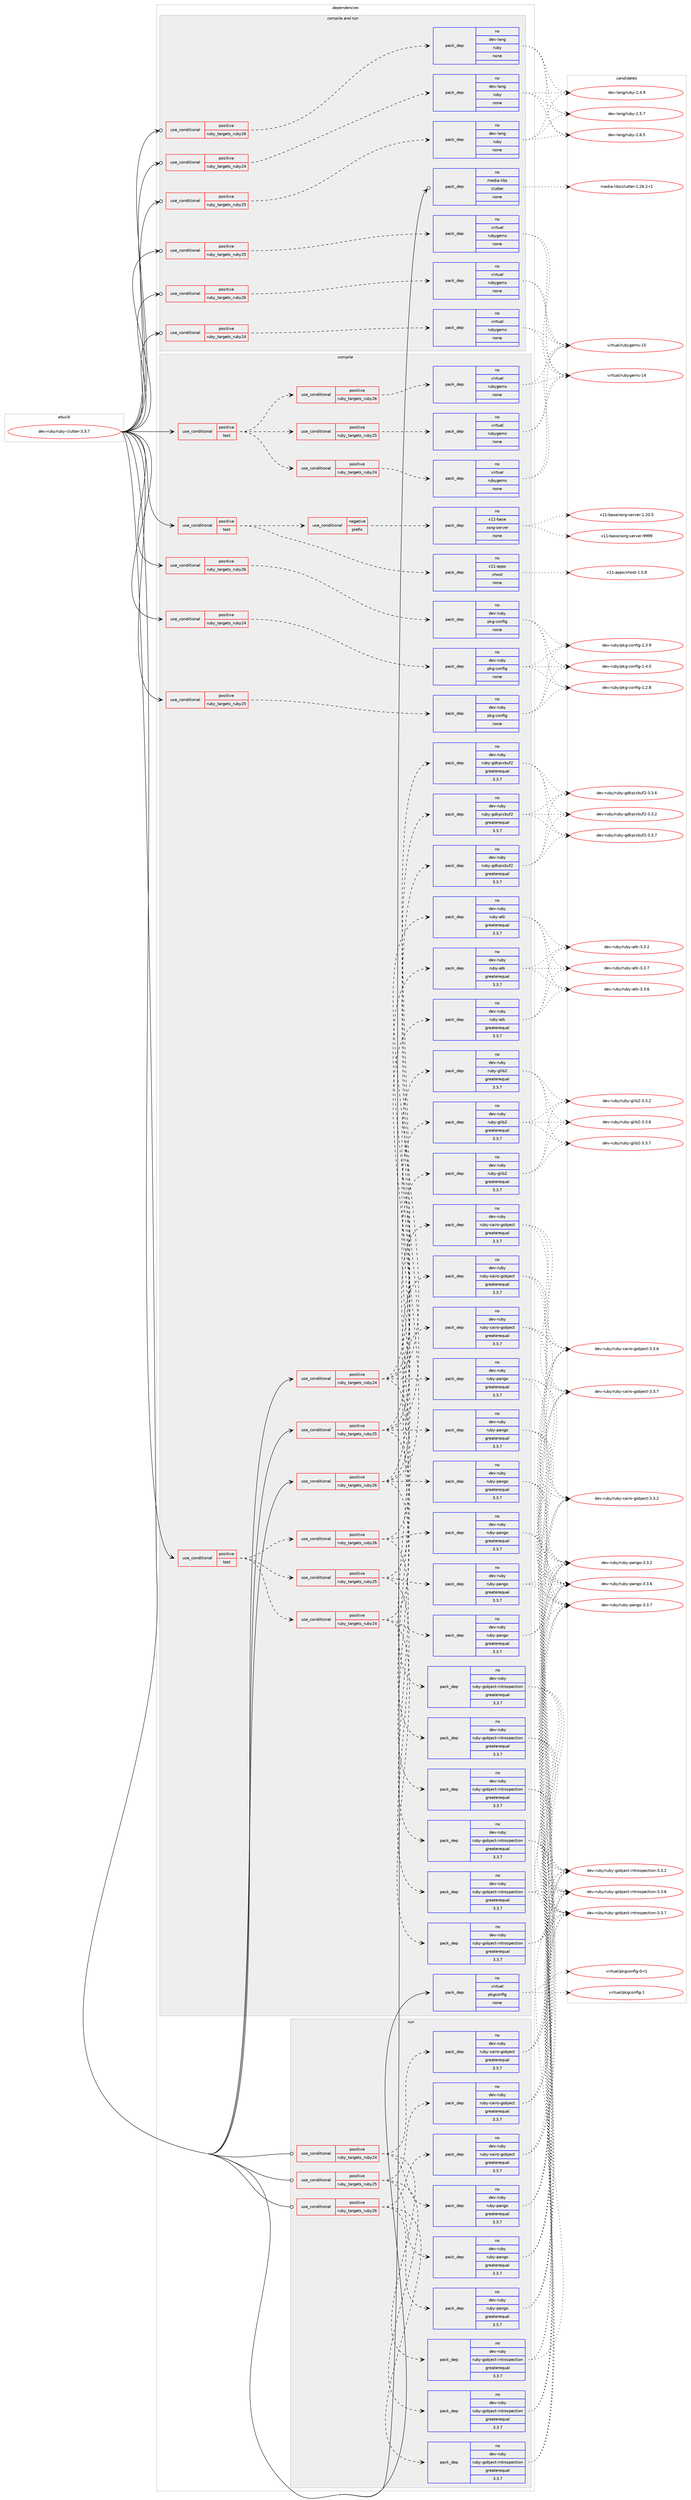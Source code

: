 digraph prolog {

# *************
# Graph options
# *************

newrank=true;
concentrate=true;
compound=true;
graph [rankdir=LR,fontname=Helvetica,fontsize=10,ranksep=1.5];#, ranksep=2.5, nodesep=0.2];
edge  [arrowhead=vee];
node  [fontname=Helvetica,fontsize=10];

# **********
# The ebuild
# **********

subgraph cluster_leftcol {
color=gray;
rank=same;
label=<<i>ebuild</i>>;
id [label="dev-ruby/ruby-clutter-3.3.7", color=red, width=4, href="../dev-ruby/ruby-clutter-3.3.7.svg"];
}

# ****************
# The dependencies
# ****************

subgraph cluster_midcol {
color=gray;
label=<<i>dependencies</i>>;
subgraph cluster_compile {
fillcolor="#eeeeee";
style=filled;
label=<<i>compile</i>>;
subgraph cond174625 {
dependency709223 [label=<<TABLE BORDER="0" CELLBORDER="1" CELLSPACING="0" CELLPADDING="4"><TR><TD ROWSPAN="3" CELLPADDING="10">use_conditional</TD></TR><TR><TD>positive</TD></TR><TR><TD>ruby_targets_ruby24</TD></TR></TABLE>>, shape=none, color=red];
subgraph pack522568 {
dependency709224 [label=<<TABLE BORDER="0" CELLBORDER="1" CELLSPACING="0" CELLPADDING="4" WIDTH="220"><TR><TD ROWSPAN="6" CELLPADDING="30">pack_dep</TD></TR><TR><TD WIDTH="110">no</TD></TR><TR><TD>dev-ruby</TD></TR><TR><TD>pkg-config</TD></TR><TR><TD>none</TD></TR><TR><TD></TD></TR></TABLE>>, shape=none, color=blue];
}
dependency709223:e -> dependency709224:w [weight=20,style="dashed",arrowhead="vee"];
}
id:e -> dependency709223:w [weight=20,style="solid",arrowhead="vee"];
subgraph cond174626 {
dependency709225 [label=<<TABLE BORDER="0" CELLBORDER="1" CELLSPACING="0" CELLPADDING="4"><TR><TD ROWSPAN="3" CELLPADDING="10">use_conditional</TD></TR><TR><TD>positive</TD></TR><TR><TD>ruby_targets_ruby24</TD></TR></TABLE>>, shape=none, color=red];
subgraph pack522569 {
dependency709226 [label=<<TABLE BORDER="0" CELLBORDER="1" CELLSPACING="0" CELLPADDING="4" WIDTH="220"><TR><TD ROWSPAN="6" CELLPADDING="30">pack_dep</TD></TR><TR><TD WIDTH="110">no</TD></TR><TR><TD>dev-ruby</TD></TR><TR><TD>ruby-atk</TD></TR><TR><TD>greaterequal</TD></TR><TR><TD>3.3.7</TD></TR></TABLE>>, shape=none, color=blue];
}
dependency709225:e -> dependency709226:w [weight=20,style="dashed",arrowhead="vee"];
subgraph pack522570 {
dependency709227 [label=<<TABLE BORDER="0" CELLBORDER="1" CELLSPACING="0" CELLPADDING="4" WIDTH="220"><TR><TD ROWSPAN="6" CELLPADDING="30">pack_dep</TD></TR><TR><TD WIDTH="110">no</TD></TR><TR><TD>dev-ruby</TD></TR><TR><TD>ruby-gdkpixbuf2</TD></TR><TR><TD>greaterequal</TD></TR><TR><TD>3.3.7</TD></TR></TABLE>>, shape=none, color=blue];
}
dependency709225:e -> dependency709227:w [weight=20,style="dashed",arrowhead="vee"];
subgraph pack522571 {
dependency709228 [label=<<TABLE BORDER="0" CELLBORDER="1" CELLSPACING="0" CELLPADDING="4" WIDTH="220"><TR><TD ROWSPAN="6" CELLPADDING="30">pack_dep</TD></TR><TR><TD WIDTH="110">no</TD></TR><TR><TD>dev-ruby</TD></TR><TR><TD>ruby-glib2</TD></TR><TR><TD>greaterequal</TD></TR><TR><TD>3.3.7</TD></TR></TABLE>>, shape=none, color=blue];
}
dependency709225:e -> dependency709228:w [weight=20,style="dashed",arrowhead="vee"];
subgraph pack522572 {
dependency709229 [label=<<TABLE BORDER="0" CELLBORDER="1" CELLSPACING="0" CELLPADDING="4" WIDTH="220"><TR><TD ROWSPAN="6" CELLPADDING="30">pack_dep</TD></TR><TR><TD WIDTH="110">no</TD></TR><TR><TD>dev-ruby</TD></TR><TR><TD>ruby-gobject-introspection</TD></TR><TR><TD>greaterequal</TD></TR><TR><TD>3.3.7</TD></TR></TABLE>>, shape=none, color=blue];
}
dependency709225:e -> dependency709229:w [weight=20,style="dashed",arrowhead="vee"];
subgraph pack522573 {
dependency709230 [label=<<TABLE BORDER="0" CELLBORDER="1" CELLSPACING="0" CELLPADDING="4" WIDTH="220"><TR><TD ROWSPAN="6" CELLPADDING="30">pack_dep</TD></TR><TR><TD WIDTH="110">no</TD></TR><TR><TD>dev-ruby</TD></TR><TR><TD>ruby-pango</TD></TR><TR><TD>greaterequal</TD></TR><TR><TD>3.3.7</TD></TR></TABLE>>, shape=none, color=blue];
}
dependency709225:e -> dependency709230:w [weight=20,style="dashed",arrowhead="vee"];
}
id:e -> dependency709225:w [weight=20,style="solid",arrowhead="vee"];
subgraph cond174627 {
dependency709231 [label=<<TABLE BORDER="0" CELLBORDER="1" CELLSPACING="0" CELLPADDING="4"><TR><TD ROWSPAN="3" CELLPADDING="10">use_conditional</TD></TR><TR><TD>positive</TD></TR><TR><TD>ruby_targets_ruby25</TD></TR></TABLE>>, shape=none, color=red];
subgraph pack522574 {
dependency709232 [label=<<TABLE BORDER="0" CELLBORDER="1" CELLSPACING="0" CELLPADDING="4" WIDTH="220"><TR><TD ROWSPAN="6" CELLPADDING="30">pack_dep</TD></TR><TR><TD WIDTH="110">no</TD></TR><TR><TD>dev-ruby</TD></TR><TR><TD>pkg-config</TD></TR><TR><TD>none</TD></TR><TR><TD></TD></TR></TABLE>>, shape=none, color=blue];
}
dependency709231:e -> dependency709232:w [weight=20,style="dashed",arrowhead="vee"];
}
id:e -> dependency709231:w [weight=20,style="solid",arrowhead="vee"];
subgraph cond174628 {
dependency709233 [label=<<TABLE BORDER="0" CELLBORDER="1" CELLSPACING="0" CELLPADDING="4"><TR><TD ROWSPAN="3" CELLPADDING="10">use_conditional</TD></TR><TR><TD>positive</TD></TR><TR><TD>ruby_targets_ruby25</TD></TR></TABLE>>, shape=none, color=red];
subgraph pack522575 {
dependency709234 [label=<<TABLE BORDER="0" CELLBORDER="1" CELLSPACING="0" CELLPADDING="4" WIDTH="220"><TR><TD ROWSPAN="6" CELLPADDING="30">pack_dep</TD></TR><TR><TD WIDTH="110">no</TD></TR><TR><TD>dev-ruby</TD></TR><TR><TD>ruby-atk</TD></TR><TR><TD>greaterequal</TD></TR><TR><TD>3.3.7</TD></TR></TABLE>>, shape=none, color=blue];
}
dependency709233:e -> dependency709234:w [weight=20,style="dashed",arrowhead="vee"];
subgraph pack522576 {
dependency709235 [label=<<TABLE BORDER="0" CELLBORDER="1" CELLSPACING="0" CELLPADDING="4" WIDTH="220"><TR><TD ROWSPAN="6" CELLPADDING="30">pack_dep</TD></TR><TR><TD WIDTH="110">no</TD></TR><TR><TD>dev-ruby</TD></TR><TR><TD>ruby-gdkpixbuf2</TD></TR><TR><TD>greaterequal</TD></TR><TR><TD>3.3.7</TD></TR></TABLE>>, shape=none, color=blue];
}
dependency709233:e -> dependency709235:w [weight=20,style="dashed",arrowhead="vee"];
subgraph pack522577 {
dependency709236 [label=<<TABLE BORDER="0" CELLBORDER="1" CELLSPACING="0" CELLPADDING="4" WIDTH="220"><TR><TD ROWSPAN="6" CELLPADDING="30">pack_dep</TD></TR><TR><TD WIDTH="110">no</TD></TR><TR><TD>dev-ruby</TD></TR><TR><TD>ruby-glib2</TD></TR><TR><TD>greaterequal</TD></TR><TR><TD>3.3.7</TD></TR></TABLE>>, shape=none, color=blue];
}
dependency709233:e -> dependency709236:w [weight=20,style="dashed",arrowhead="vee"];
subgraph pack522578 {
dependency709237 [label=<<TABLE BORDER="0" CELLBORDER="1" CELLSPACING="0" CELLPADDING="4" WIDTH="220"><TR><TD ROWSPAN="6" CELLPADDING="30">pack_dep</TD></TR><TR><TD WIDTH="110">no</TD></TR><TR><TD>dev-ruby</TD></TR><TR><TD>ruby-gobject-introspection</TD></TR><TR><TD>greaterequal</TD></TR><TR><TD>3.3.7</TD></TR></TABLE>>, shape=none, color=blue];
}
dependency709233:e -> dependency709237:w [weight=20,style="dashed",arrowhead="vee"];
subgraph pack522579 {
dependency709238 [label=<<TABLE BORDER="0" CELLBORDER="1" CELLSPACING="0" CELLPADDING="4" WIDTH="220"><TR><TD ROWSPAN="6" CELLPADDING="30">pack_dep</TD></TR><TR><TD WIDTH="110">no</TD></TR><TR><TD>dev-ruby</TD></TR><TR><TD>ruby-pango</TD></TR><TR><TD>greaterequal</TD></TR><TR><TD>3.3.7</TD></TR></TABLE>>, shape=none, color=blue];
}
dependency709233:e -> dependency709238:w [weight=20,style="dashed",arrowhead="vee"];
}
id:e -> dependency709233:w [weight=20,style="solid",arrowhead="vee"];
subgraph cond174629 {
dependency709239 [label=<<TABLE BORDER="0" CELLBORDER="1" CELLSPACING="0" CELLPADDING="4"><TR><TD ROWSPAN="3" CELLPADDING="10">use_conditional</TD></TR><TR><TD>positive</TD></TR><TR><TD>ruby_targets_ruby26</TD></TR></TABLE>>, shape=none, color=red];
subgraph pack522580 {
dependency709240 [label=<<TABLE BORDER="0" CELLBORDER="1" CELLSPACING="0" CELLPADDING="4" WIDTH="220"><TR><TD ROWSPAN="6" CELLPADDING="30">pack_dep</TD></TR><TR><TD WIDTH="110">no</TD></TR><TR><TD>dev-ruby</TD></TR><TR><TD>pkg-config</TD></TR><TR><TD>none</TD></TR><TR><TD></TD></TR></TABLE>>, shape=none, color=blue];
}
dependency709239:e -> dependency709240:w [weight=20,style="dashed",arrowhead="vee"];
}
id:e -> dependency709239:w [weight=20,style="solid",arrowhead="vee"];
subgraph cond174630 {
dependency709241 [label=<<TABLE BORDER="0" CELLBORDER="1" CELLSPACING="0" CELLPADDING="4"><TR><TD ROWSPAN="3" CELLPADDING="10">use_conditional</TD></TR><TR><TD>positive</TD></TR><TR><TD>ruby_targets_ruby26</TD></TR></TABLE>>, shape=none, color=red];
subgraph pack522581 {
dependency709242 [label=<<TABLE BORDER="0" CELLBORDER="1" CELLSPACING="0" CELLPADDING="4" WIDTH="220"><TR><TD ROWSPAN="6" CELLPADDING="30">pack_dep</TD></TR><TR><TD WIDTH="110">no</TD></TR><TR><TD>dev-ruby</TD></TR><TR><TD>ruby-atk</TD></TR><TR><TD>greaterequal</TD></TR><TR><TD>3.3.7</TD></TR></TABLE>>, shape=none, color=blue];
}
dependency709241:e -> dependency709242:w [weight=20,style="dashed",arrowhead="vee"];
subgraph pack522582 {
dependency709243 [label=<<TABLE BORDER="0" CELLBORDER="1" CELLSPACING="0" CELLPADDING="4" WIDTH="220"><TR><TD ROWSPAN="6" CELLPADDING="30">pack_dep</TD></TR><TR><TD WIDTH="110">no</TD></TR><TR><TD>dev-ruby</TD></TR><TR><TD>ruby-gdkpixbuf2</TD></TR><TR><TD>greaterequal</TD></TR><TR><TD>3.3.7</TD></TR></TABLE>>, shape=none, color=blue];
}
dependency709241:e -> dependency709243:w [weight=20,style="dashed",arrowhead="vee"];
subgraph pack522583 {
dependency709244 [label=<<TABLE BORDER="0" CELLBORDER="1" CELLSPACING="0" CELLPADDING="4" WIDTH="220"><TR><TD ROWSPAN="6" CELLPADDING="30">pack_dep</TD></TR><TR><TD WIDTH="110">no</TD></TR><TR><TD>dev-ruby</TD></TR><TR><TD>ruby-glib2</TD></TR><TR><TD>greaterequal</TD></TR><TR><TD>3.3.7</TD></TR></TABLE>>, shape=none, color=blue];
}
dependency709241:e -> dependency709244:w [weight=20,style="dashed",arrowhead="vee"];
subgraph pack522584 {
dependency709245 [label=<<TABLE BORDER="0" CELLBORDER="1" CELLSPACING="0" CELLPADDING="4" WIDTH="220"><TR><TD ROWSPAN="6" CELLPADDING="30">pack_dep</TD></TR><TR><TD WIDTH="110">no</TD></TR><TR><TD>dev-ruby</TD></TR><TR><TD>ruby-gobject-introspection</TD></TR><TR><TD>greaterequal</TD></TR><TR><TD>3.3.7</TD></TR></TABLE>>, shape=none, color=blue];
}
dependency709241:e -> dependency709245:w [weight=20,style="dashed",arrowhead="vee"];
subgraph pack522585 {
dependency709246 [label=<<TABLE BORDER="0" CELLBORDER="1" CELLSPACING="0" CELLPADDING="4" WIDTH="220"><TR><TD ROWSPAN="6" CELLPADDING="30">pack_dep</TD></TR><TR><TD WIDTH="110">no</TD></TR><TR><TD>dev-ruby</TD></TR><TR><TD>ruby-pango</TD></TR><TR><TD>greaterequal</TD></TR><TR><TD>3.3.7</TD></TR></TABLE>>, shape=none, color=blue];
}
dependency709241:e -> dependency709246:w [weight=20,style="dashed",arrowhead="vee"];
}
id:e -> dependency709241:w [weight=20,style="solid",arrowhead="vee"];
subgraph cond174631 {
dependency709247 [label=<<TABLE BORDER="0" CELLBORDER="1" CELLSPACING="0" CELLPADDING="4"><TR><TD ROWSPAN="3" CELLPADDING="10">use_conditional</TD></TR><TR><TD>positive</TD></TR><TR><TD>test</TD></TR></TABLE>>, shape=none, color=red];
subgraph cond174632 {
dependency709248 [label=<<TABLE BORDER="0" CELLBORDER="1" CELLSPACING="0" CELLPADDING="4"><TR><TD ROWSPAN="3" CELLPADDING="10">use_conditional</TD></TR><TR><TD>negative</TD></TR><TR><TD>prefix</TD></TR></TABLE>>, shape=none, color=red];
subgraph pack522586 {
dependency709249 [label=<<TABLE BORDER="0" CELLBORDER="1" CELLSPACING="0" CELLPADDING="4" WIDTH="220"><TR><TD ROWSPAN="6" CELLPADDING="30">pack_dep</TD></TR><TR><TD WIDTH="110">no</TD></TR><TR><TD>x11-base</TD></TR><TR><TD>xorg-server</TD></TR><TR><TD>none</TD></TR><TR><TD></TD></TR></TABLE>>, shape=none, color=blue];
}
dependency709248:e -> dependency709249:w [weight=20,style="dashed",arrowhead="vee"];
}
dependency709247:e -> dependency709248:w [weight=20,style="dashed",arrowhead="vee"];
subgraph pack522587 {
dependency709250 [label=<<TABLE BORDER="0" CELLBORDER="1" CELLSPACING="0" CELLPADDING="4" WIDTH="220"><TR><TD ROWSPAN="6" CELLPADDING="30">pack_dep</TD></TR><TR><TD WIDTH="110">no</TD></TR><TR><TD>x11-apps</TD></TR><TR><TD>xhost</TD></TR><TR><TD>none</TD></TR><TR><TD></TD></TR></TABLE>>, shape=none, color=blue];
}
dependency709247:e -> dependency709250:w [weight=20,style="dashed",arrowhead="vee"];
}
id:e -> dependency709247:w [weight=20,style="solid",arrowhead="vee"];
subgraph cond174633 {
dependency709251 [label=<<TABLE BORDER="0" CELLBORDER="1" CELLSPACING="0" CELLPADDING="4"><TR><TD ROWSPAN="3" CELLPADDING="10">use_conditional</TD></TR><TR><TD>positive</TD></TR><TR><TD>test</TD></TR></TABLE>>, shape=none, color=red];
subgraph cond174634 {
dependency709252 [label=<<TABLE BORDER="0" CELLBORDER="1" CELLSPACING="0" CELLPADDING="4"><TR><TD ROWSPAN="3" CELLPADDING="10">use_conditional</TD></TR><TR><TD>positive</TD></TR><TR><TD>ruby_targets_ruby24</TD></TR></TABLE>>, shape=none, color=red];
subgraph pack522588 {
dependency709253 [label=<<TABLE BORDER="0" CELLBORDER="1" CELLSPACING="0" CELLPADDING="4" WIDTH="220"><TR><TD ROWSPAN="6" CELLPADDING="30">pack_dep</TD></TR><TR><TD WIDTH="110">no</TD></TR><TR><TD>dev-ruby</TD></TR><TR><TD>ruby-cairo-gobject</TD></TR><TR><TD>greaterequal</TD></TR><TR><TD>3.3.7</TD></TR></TABLE>>, shape=none, color=blue];
}
dependency709252:e -> dependency709253:w [weight=20,style="dashed",arrowhead="vee"];
subgraph pack522589 {
dependency709254 [label=<<TABLE BORDER="0" CELLBORDER="1" CELLSPACING="0" CELLPADDING="4" WIDTH="220"><TR><TD ROWSPAN="6" CELLPADDING="30">pack_dep</TD></TR><TR><TD WIDTH="110">no</TD></TR><TR><TD>dev-ruby</TD></TR><TR><TD>ruby-gobject-introspection</TD></TR><TR><TD>greaterequal</TD></TR><TR><TD>3.3.7</TD></TR></TABLE>>, shape=none, color=blue];
}
dependency709252:e -> dependency709254:w [weight=20,style="dashed",arrowhead="vee"];
subgraph pack522590 {
dependency709255 [label=<<TABLE BORDER="0" CELLBORDER="1" CELLSPACING="0" CELLPADDING="4" WIDTH="220"><TR><TD ROWSPAN="6" CELLPADDING="30">pack_dep</TD></TR><TR><TD WIDTH="110">no</TD></TR><TR><TD>dev-ruby</TD></TR><TR><TD>ruby-pango</TD></TR><TR><TD>greaterequal</TD></TR><TR><TD>3.3.7</TD></TR></TABLE>>, shape=none, color=blue];
}
dependency709252:e -> dependency709255:w [weight=20,style="dashed",arrowhead="vee"];
}
dependency709251:e -> dependency709252:w [weight=20,style="dashed",arrowhead="vee"];
subgraph cond174635 {
dependency709256 [label=<<TABLE BORDER="0" CELLBORDER="1" CELLSPACING="0" CELLPADDING="4"><TR><TD ROWSPAN="3" CELLPADDING="10">use_conditional</TD></TR><TR><TD>positive</TD></TR><TR><TD>ruby_targets_ruby25</TD></TR></TABLE>>, shape=none, color=red];
subgraph pack522591 {
dependency709257 [label=<<TABLE BORDER="0" CELLBORDER="1" CELLSPACING="0" CELLPADDING="4" WIDTH="220"><TR><TD ROWSPAN="6" CELLPADDING="30">pack_dep</TD></TR><TR><TD WIDTH="110">no</TD></TR><TR><TD>dev-ruby</TD></TR><TR><TD>ruby-cairo-gobject</TD></TR><TR><TD>greaterequal</TD></TR><TR><TD>3.3.7</TD></TR></TABLE>>, shape=none, color=blue];
}
dependency709256:e -> dependency709257:w [weight=20,style="dashed",arrowhead="vee"];
subgraph pack522592 {
dependency709258 [label=<<TABLE BORDER="0" CELLBORDER="1" CELLSPACING="0" CELLPADDING="4" WIDTH="220"><TR><TD ROWSPAN="6" CELLPADDING="30">pack_dep</TD></TR><TR><TD WIDTH="110">no</TD></TR><TR><TD>dev-ruby</TD></TR><TR><TD>ruby-gobject-introspection</TD></TR><TR><TD>greaterequal</TD></TR><TR><TD>3.3.7</TD></TR></TABLE>>, shape=none, color=blue];
}
dependency709256:e -> dependency709258:w [weight=20,style="dashed",arrowhead="vee"];
subgraph pack522593 {
dependency709259 [label=<<TABLE BORDER="0" CELLBORDER="1" CELLSPACING="0" CELLPADDING="4" WIDTH="220"><TR><TD ROWSPAN="6" CELLPADDING="30">pack_dep</TD></TR><TR><TD WIDTH="110">no</TD></TR><TR><TD>dev-ruby</TD></TR><TR><TD>ruby-pango</TD></TR><TR><TD>greaterequal</TD></TR><TR><TD>3.3.7</TD></TR></TABLE>>, shape=none, color=blue];
}
dependency709256:e -> dependency709259:w [weight=20,style="dashed",arrowhead="vee"];
}
dependency709251:e -> dependency709256:w [weight=20,style="dashed",arrowhead="vee"];
subgraph cond174636 {
dependency709260 [label=<<TABLE BORDER="0" CELLBORDER="1" CELLSPACING="0" CELLPADDING="4"><TR><TD ROWSPAN="3" CELLPADDING="10">use_conditional</TD></TR><TR><TD>positive</TD></TR><TR><TD>ruby_targets_ruby26</TD></TR></TABLE>>, shape=none, color=red];
subgraph pack522594 {
dependency709261 [label=<<TABLE BORDER="0" CELLBORDER="1" CELLSPACING="0" CELLPADDING="4" WIDTH="220"><TR><TD ROWSPAN="6" CELLPADDING="30">pack_dep</TD></TR><TR><TD WIDTH="110">no</TD></TR><TR><TD>dev-ruby</TD></TR><TR><TD>ruby-cairo-gobject</TD></TR><TR><TD>greaterequal</TD></TR><TR><TD>3.3.7</TD></TR></TABLE>>, shape=none, color=blue];
}
dependency709260:e -> dependency709261:w [weight=20,style="dashed",arrowhead="vee"];
subgraph pack522595 {
dependency709262 [label=<<TABLE BORDER="0" CELLBORDER="1" CELLSPACING="0" CELLPADDING="4" WIDTH="220"><TR><TD ROWSPAN="6" CELLPADDING="30">pack_dep</TD></TR><TR><TD WIDTH="110">no</TD></TR><TR><TD>dev-ruby</TD></TR><TR><TD>ruby-gobject-introspection</TD></TR><TR><TD>greaterequal</TD></TR><TR><TD>3.3.7</TD></TR></TABLE>>, shape=none, color=blue];
}
dependency709260:e -> dependency709262:w [weight=20,style="dashed",arrowhead="vee"];
subgraph pack522596 {
dependency709263 [label=<<TABLE BORDER="0" CELLBORDER="1" CELLSPACING="0" CELLPADDING="4" WIDTH="220"><TR><TD ROWSPAN="6" CELLPADDING="30">pack_dep</TD></TR><TR><TD WIDTH="110">no</TD></TR><TR><TD>dev-ruby</TD></TR><TR><TD>ruby-pango</TD></TR><TR><TD>greaterequal</TD></TR><TR><TD>3.3.7</TD></TR></TABLE>>, shape=none, color=blue];
}
dependency709260:e -> dependency709263:w [weight=20,style="dashed",arrowhead="vee"];
}
dependency709251:e -> dependency709260:w [weight=20,style="dashed",arrowhead="vee"];
}
id:e -> dependency709251:w [weight=20,style="solid",arrowhead="vee"];
subgraph cond174637 {
dependency709264 [label=<<TABLE BORDER="0" CELLBORDER="1" CELLSPACING="0" CELLPADDING="4"><TR><TD ROWSPAN="3" CELLPADDING="10">use_conditional</TD></TR><TR><TD>positive</TD></TR><TR><TD>test</TD></TR></TABLE>>, shape=none, color=red];
subgraph cond174638 {
dependency709265 [label=<<TABLE BORDER="0" CELLBORDER="1" CELLSPACING="0" CELLPADDING="4"><TR><TD ROWSPAN="3" CELLPADDING="10">use_conditional</TD></TR><TR><TD>positive</TD></TR><TR><TD>ruby_targets_ruby24</TD></TR></TABLE>>, shape=none, color=red];
subgraph pack522597 {
dependency709266 [label=<<TABLE BORDER="0" CELLBORDER="1" CELLSPACING="0" CELLPADDING="4" WIDTH="220"><TR><TD ROWSPAN="6" CELLPADDING="30">pack_dep</TD></TR><TR><TD WIDTH="110">no</TD></TR><TR><TD>virtual</TD></TR><TR><TD>rubygems</TD></TR><TR><TD>none</TD></TR><TR><TD></TD></TR></TABLE>>, shape=none, color=blue];
}
dependency709265:e -> dependency709266:w [weight=20,style="dashed",arrowhead="vee"];
}
dependency709264:e -> dependency709265:w [weight=20,style="dashed",arrowhead="vee"];
subgraph cond174639 {
dependency709267 [label=<<TABLE BORDER="0" CELLBORDER="1" CELLSPACING="0" CELLPADDING="4"><TR><TD ROWSPAN="3" CELLPADDING="10">use_conditional</TD></TR><TR><TD>positive</TD></TR><TR><TD>ruby_targets_ruby25</TD></TR></TABLE>>, shape=none, color=red];
subgraph pack522598 {
dependency709268 [label=<<TABLE BORDER="0" CELLBORDER="1" CELLSPACING="0" CELLPADDING="4" WIDTH="220"><TR><TD ROWSPAN="6" CELLPADDING="30">pack_dep</TD></TR><TR><TD WIDTH="110">no</TD></TR><TR><TD>virtual</TD></TR><TR><TD>rubygems</TD></TR><TR><TD>none</TD></TR><TR><TD></TD></TR></TABLE>>, shape=none, color=blue];
}
dependency709267:e -> dependency709268:w [weight=20,style="dashed",arrowhead="vee"];
}
dependency709264:e -> dependency709267:w [weight=20,style="dashed",arrowhead="vee"];
subgraph cond174640 {
dependency709269 [label=<<TABLE BORDER="0" CELLBORDER="1" CELLSPACING="0" CELLPADDING="4"><TR><TD ROWSPAN="3" CELLPADDING="10">use_conditional</TD></TR><TR><TD>positive</TD></TR><TR><TD>ruby_targets_ruby26</TD></TR></TABLE>>, shape=none, color=red];
subgraph pack522599 {
dependency709270 [label=<<TABLE BORDER="0" CELLBORDER="1" CELLSPACING="0" CELLPADDING="4" WIDTH="220"><TR><TD ROWSPAN="6" CELLPADDING="30">pack_dep</TD></TR><TR><TD WIDTH="110">no</TD></TR><TR><TD>virtual</TD></TR><TR><TD>rubygems</TD></TR><TR><TD>none</TD></TR><TR><TD></TD></TR></TABLE>>, shape=none, color=blue];
}
dependency709269:e -> dependency709270:w [weight=20,style="dashed",arrowhead="vee"];
}
dependency709264:e -> dependency709269:w [weight=20,style="dashed",arrowhead="vee"];
}
id:e -> dependency709264:w [weight=20,style="solid",arrowhead="vee"];
subgraph pack522600 {
dependency709271 [label=<<TABLE BORDER="0" CELLBORDER="1" CELLSPACING="0" CELLPADDING="4" WIDTH="220"><TR><TD ROWSPAN="6" CELLPADDING="30">pack_dep</TD></TR><TR><TD WIDTH="110">no</TD></TR><TR><TD>virtual</TD></TR><TR><TD>pkgconfig</TD></TR><TR><TD>none</TD></TR><TR><TD></TD></TR></TABLE>>, shape=none, color=blue];
}
id:e -> dependency709271:w [weight=20,style="solid",arrowhead="vee"];
}
subgraph cluster_compileandrun {
fillcolor="#eeeeee";
style=filled;
label=<<i>compile and run</i>>;
subgraph cond174641 {
dependency709272 [label=<<TABLE BORDER="0" CELLBORDER="1" CELLSPACING="0" CELLPADDING="4"><TR><TD ROWSPAN="3" CELLPADDING="10">use_conditional</TD></TR><TR><TD>positive</TD></TR><TR><TD>ruby_targets_ruby24</TD></TR></TABLE>>, shape=none, color=red];
subgraph pack522601 {
dependency709273 [label=<<TABLE BORDER="0" CELLBORDER="1" CELLSPACING="0" CELLPADDING="4" WIDTH="220"><TR><TD ROWSPAN="6" CELLPADDING="30">pack_dep</TD></TR><TR><TD WIDTH="110">no</TD></TR><TR><TD>dev-lang</TD></TR><TR><TD>ruby</TD></TR><TR><TD>none</TD></TR><TR><TD></TD></TR></TABLE>>, shape=none, color=blue];
}
dependency709272:e -> dependency709273:w [weight=20,style="dashed",arrowhead="vee"];
}
id:e -> dependency709272:w [weight=20,style="solid",arrowhead="odotvee"];
subgraph cond174642 {
dependency709274 [label=<<TABLE BORDER="0" CELLBORDER="1" CELLSPACING="0" CELLPADDING="4"><TR><TD ROWSPAN="3" CELLPADDING="10">use_conditional</TD></TR><TR><TD>positive</TD></TR><TR><TD>ruby_targets_ruby24</TD></TR></TABLE>>, shape=none, color=red];
subgraph pack522602 {
dependency709275 [label=<<TABLE BORDER="0" CELLBORDER="1" CELLSPACING="0" CELLPADDING="4" WIDTH="220"><TR><TD ROWSPAN="6" CELLPADDING="30">pack_dep</TD></TR><TR><TD WIDTH="110">no</TD></TR><TR><TD>virtual</TD></TR><TR><TD>rubygems</TD></TR><TR><TD>none</TD></TR><TR><TD></TD></TR></TABLE>>, shape=none, color=blue];
}
dependency709274:e -> dependency709275:w [weight=20,style="dashed",arrowhead="vee"];
}
id:e -> dependency709274:w [weight=20,style="solid",arrowhead="odotvee"];
subgraph cond174643 {
dependency709276 [label=<<TABLE BORDER="0" CELLBORDER="1" CELLSPACING="0" CELLPADDING="4"><TR><TD ROWSPAN="3" CELLPADDING="10">use_conditional</TD></TR><TR><TD>positive</TD></TR><TR><TD>ruby_targets_ruby25</TD></TR></TABLE>>, shape=none, color=red];
subgraph pack522603 {
dependency709277 [label=<<TABLE BORDER="0" CELLBORDER="1" CELLSPACING="0" CELLPADDING="4" WIDTH="220"><TR><TD ROWSPAN="6" CELLPADDING="30">pack_dep</TD></TR><TR><TD WIDTH="110">no</TD></TR><TR><TD>dev-lang</TD></TR><TR><TD>ruby</TD></TR><TR><TD>none</TD></TR><TR><TD></TD></TR></TABLE>>, shape=none, color=blue];
}
dependency709276:e -> dependency709277:w [weight=20,style="dashed",arrowhead="vee"];
}
id:e -> dependency709276:w [weight=20,style="solid",arrowhead="odotvee"];
subgraph cond174644 {
dependency709278 [label=<<TABLE BORDER="0" CELLBORDER="1" CELLSPACING="0" CELLPADDING="4"><TR><TD ROWSPAN="3" CELLPADDING="10">use_conditional</TD></TR><TR><TD>positive</TD></TR><TR><TD>ruby_targets_ruby25</TD></TR></TABLE>>, shape=none, color=red];
subgraph pack522604 {
dependency709279 [label=<<TABLE BORDER="0" CELLBORDER="1" CELLSPACING="0" CELLPADDING="4" WIDTH="220"><TR><TD ROWSPAN="6" CELLPADDING="30">pack_dep</TD></TR><TR><TD WIDTH="110">no</TD></TR><TR><TD>virtual</TD></TR><TR><TD>rubygems</TD></TR><TR><TD>none</TD></TR><TR><TD></TD></TR></TABLE>>, shape=none, color=blue];
}
dependency709278:e -> dependency709279:w [weight=20,style="dashed",arrowhead="vee"];
}
id:e -> dependency709278:w [weight=20,style="solid",arrowhead="odotvee"];
subgraph cond174645 {
dependency709280 [label=<<TABLE BORDER="0" CELLBORDER="1" CELLSPACING="0" CELLPADDING="4"><TR><TD ROWSPAN="3" CELLPADDING="10">use_conditional</TD></TR><TR><TD>positive</TD></TR><TR><TD>ruby_targets_ruby26</TD></TR></TABLE>>, shape=none, color=red];
subgraph pack522605 {
dependency709281 [label=<<TABLE BORDER="0" CELLBORDER="1" CELLSPACING="0" CELLPADDING="4" WIDTH="220"><TR><TD ROWSPAN="6" CELLPADDING="30">pack_dep</TD></TR><TR><TD WIDTH="110">no</TD></TR><TR><TD>dev-lang</TD></TR><TR><TD>ruby</TD></TR><TR><TD>none</TD></TR><TR><TD></TD></TR></TABLE>>, shape=none, color=blue];
}
dependency709280:e -> dependency709281:w [weight=20,style="dashed",arrowhead="vee"];
}
id:e -> dependency709280:w [weight=20,style="solid",arrowhead="odotvee"];
subgraph cond174646 {
dependency709282 [label=<<TABLE BORDER="0" CELLBORDER="1" CELLSPACING="0" CELLPADDING="4"><TR><TD ROWSPAN="3" CELLPADDING="10">use_conditional</TD></TR><TR><TD>positive</TD></TR><TR><TD>ruby_targets_ruby26</TD></TR></TABLE>>, shape=none, color=red];
subgraph pack522606 {
dependency709283 [label=<<TABLE BORDER="0" CELLBORDER="1" CELLSPACING="0" CELLPADDING="4" WIDTH="220"><TR><TD ROWSPAN="6" CELLPADDING="30">pack_dep</TD></TR><TR><TD WIDTH="110">no</TD></TR><TR><TD>virtual</TD></TR><TR><TD>rubygems</TD></TR><TR><TD>none</TD></TR><TR><TD></TD></TR></TABLE>>, shape=none, color=blue];
}
dependency709282:e -> dependency709283:w [weight=20,style="dashed",arrowhead="vee"];
}
id:e -> dependency709282:w [weight=20,style="solid",arrowhead="odotvee"];
subgraph pack522607 {
dependency709284 [label=<<TABLE BORDER="0" CELLBORDER="1" CELLSPACING="0" CELLPADDING="4" WIDTH="220"><TR><TD ROWSPAN="6" CELLPADDING="30">pack_dep</TD></TR><TR><TD WIDTH="110">no</TD></TR><TR><TD>media-libs</TD></TR><TR><TD>clutter</TD></TR><TR><TD>none</TD></TR><TR><TD></TD></TR></TABLE>>, shape=none, color=blue];
}
id:e -> dependency709284:w [weight=20,style="solid",arrowhead="odotvee"];
}
subgraph cluster_run {
fillcolor="#eeeeee";
style=filled;
label=<<i>run</i>>;
subgraph cond174647 {
dependency709285 [label=<<TABLE BORDER="0" CELLBORDER="1" CELLSPACING="0" CELLPADDING="4"><TR><TD ROWSPAN="3" CELLPADDING="10">use_conditional</TD></TR><TR><TD>positive</TD></TR><TR><TD>ruby_targets_ruby24</TD></TR></TABLE>>, shape=none, color=red];
subgraph pack522608 {
dependency709286 [label=<<TABLE BORDER="0" CELLBORDER="1" CELLSPACING="0" CELLPADDING="4" WIDTH="220"><TR><TD ROWSPAN="6" CELLPADDING="30">pack_dep</TD></TR><TR><TD WIDTH="110">no</TD></TR><TR><TD>dev-ruby</TD></TR><TR><TD>ruby-cairo-gobject</TD></TR><TR><TD>greaterequal</TD></TR><TR><TD>3.3.7</TD></TR></TABLE>>, shape=none, color=blue];
}
dependency709285:e -> dependency709286:w [weight=20,style="dashed",arrowhead="vee"];
subgraph pack522609 {
dependency709287 [label=<<TABLE BORDER="0" CELLBORDER="1" CELLSPACING="0" CELLPADDING="4" WIDTH="220"><TR><TD ROWSPAN="6" CELLPADDING="30">pack_dep</TD></TR><TR><TD WIDTH="110">no</TD></TR><TR><TD>dev-ruby</TD></TR><TR><TD>ruby-gobject-introspection</TD></TR><TR><TD>greaterequal</TD></TR><TR><TD>3.3.7</TD></TR></TABLE>>, shape=none, color=blue];
}
dependency709285:e -> dependency709287:w [weight=20,style="dashed",arrowhead="vee"];
subgraph pack522610 {
dependency709288 [label=<<TABLE BORDER="0" CELLBORDER="1" CELLSPACING="0" CELLPADDING="4" WIDTH="220"><TR><TD ROWSPAN="6" CELLPADDING="30">pack_dep</TD></TR><TR><TD WIDTH="110">no</TD></TR><TR><TD>dev-ruby</TD></TR><TR><TD>ruby-pango</TD></TR><TR><TD>greaterequal</TD></TR><TR><TD>3.3.7</TD></TR></TABLE>>, shape=none, color=blue];
}
dependency709285:e -> dependency709288:w [weight=20,style="dashed",arrowhead="vee"];
}
id:e -> dependency709285:w [weight=20,style="solid",arrowhead="odot"];
subgraph cond174648 {
dependency709289 [label=<<TABLE BORDER="0" CELLBORDER="1" CELLSPACING="0" CELLPADDING="4"><TR><TD ROWSPAN="3" CELLPADDING="10">use_conditional</TD></TR><TR><TD>positive</TD></TR><TR><TD>ruby_targets_ruby25</TD></TR></TABLE>>, shape=none, color=red];
subgraph pack522611 {
dependency709290 [label=<<TABLE BORDER="0" CELLBORDER="1" CELLSPACING="0" CELLPADDING="4" WIDTH="220"><TR><TD ROWSPAN="6" CELLPADDING="30">pack_dep</TD></TR><TR><TD WIDTH="110">no</TD></TR><TR><TD>dev-ruby</TD></TR><TR><TD>ruby-cairo-gobject</TD></TR><TR><TD>greaterequal</TD></TR><TR><TD>3.3.7</TD></TR></TABLE>>, shape=none, color=blue];
}
dependency709289:e -> dependency709290:w [weight=20,style="dashed",arrowhead="vee"];
subgraph pack522612 {
dependency709291 [label=<<TABLE BORDER="0" CELLBORDER="1" CELLSPACING="0" CELLPADDING="4" WIDTH="220"><TR><TD ROWSPAN="6" CELLPADDING="30">pack_dep</TD></TR><TR><TD WIDTH="110">no</TD></TR><TR><TD>dev-ruby</TD></TR><TR><TD>ruby-gobject-introspection</TD></TR><TR><TD>greaterequal</TD></TR><TR><TD>3.3.7</TD></TR></TABLE>>, shape=none, color=blue];
}
dependency709289:e -> dependency709291:w [weight=20,style="dashed",arrowhead="vee"];
subgraph pack522613 {
dependency709292 [label=<<TABLE BORDER="0" CELLBORDER="1" CELLSPACING="0" CELLPADDING="4" WIDTH="220"><TR><TD ROWSPAN="6" CELLPADDING="30">pack_dep</TD></TR><TR><TD WIDTH="110">no</TD></TR><TR><TD>dev-ruby</TD></TR><TR><TD>ruby-pango</TD></TR><TR><TD>greaterequal</TD></TR><TR><TD>3.3.7</TD></TR></TABLE>>, shape=none, color=blue];
}
dependency709289:e -> dependency709292:w [weight=20,style="dashed",arrowhead="vee"];
}
id:e -> dependency709289:w [weight=20,style="solid",arrowhead="odot"];
subgraph cond174649 {
dependency709293 [label=<<TABLE BORDER="0" CELLBORDER="1" CELLSPACING="0" CELLPADDING="4"><TR><TD ROWSPAN="3" CELLPADDING="10">use_conditional</TD></TR><TR><TD>positive</TD></TR><TR><TD>ruby_targets_ruby26</TD></TR></TABLE>>, shape=none, color=red];
subgraph pack522614 {
dependency709294 [label=<<TABLE BORDER="0" CELLBORDER="1" CELLSPACING="0" CELLPADDING="4" WIDTH="220"><TR><TD ROWSPAN="6" CELLPADDING="30">pack_dep</TD></TR><TR><TD WIDTH="110">no</TD></TR><TR><TD>dev-ruby</TD></TR><TR><TD>ruby-cairo-gobject</TD></TR><TR><TD>greaterequal</TD></TR><TR><TD>3.3.7</TD></TR></TABLE>>, shape=none, color=blue];
}
dependency709293:e -> dependency709294:w [weight=20,style="dashed",arrowhead="vee"];
subgraph pack522615 {
dependency709295 [label=<<TABLE BORDER="0" CELLBORDER="1" CELLSPACING="0" CELLPADDING="4" WIDTH="220"><TR><TD ROWSPAN="6" CELLPADDING="30">pack_dep</TD></TR><TR><TD WIDTH="110">no</TD></TR><TR><TD>dev-ruby</TD></TR><TR><TD>ruby-gobject-introspection</TD></TR><TR><TD>greaterequal</TD></TR><TR><TD>3.3.7</TD></TR></TABLE>>, shape=none, color=blue];
}
dependency709293:e -> dependency709295:w [weight=20,style="dashed",arrowhead="vee"];
subgraph pack522616 {
dependency709296 [label=<<TABLE BORDER="0" CELLBORDER="1" CELLSPACING="0" CELLPADDING="4" WIDTH="220"><TR><TD ROWSPAN="6" CELLPADDING="30">pack_dep</TD></TR><TR><TD WIDTH="110">no</TD></TR><TR><TD>dev-ruby</TD></TR><TR><TD>ruby-pango</TD></TR><TR><TD>greaterequal</TD></TR><TR><TD>3.3.7</TD></TR></TABLE>>, shape=none, color=blue];
}
dependency709293:e -> dependency709296:w [weight=20,style="dashed",arrowhead="vee"];
}
id:e -> dependency709293:w [weight=20,style="solid",arrowhead="odot"];
}
}

# **************
# The candidates
# **************

subgraph cluster_choices {
rank=same;
color=gray;
label=<<i>candidates</i>>;

subgraph choice522568 {
color=black;
nodesep=1;
choice1001011184511411798121471121071034599111110102105103454946504656 [label="dev-ruby/pkg-config-1.2.8", color=red, width=4,href="../dev-ruby/pkg-config-1.2.8.svg"];
choice1001011184511411798121471121071034599111110102105103454946514657 [label="dev-ruby/pkg-config-1.3.9", color=red, width=4,href="../dev-ruby/pkg-config-1.3.9.svg"];
choice1001011184511411798121471121071034599111110102105103454946524648 [label="dev-ruby/pkg-config-1.4.0", color=red, width=4,href="../dev-ruby/pkg-config-1.4.0.svg"];
dependency709224:e -> choice1001011184511411798121471121071034599111110102105103454946504656:w [style=dotted,weight="100"];
dependency709224:e -> choice1001011184511411798121471121071034599111110102105103454946514657:w [style=dotted,weight="100"];
dependency709224:e -> choice1001011184511411798121471121071034599111110102105103454946524648:w [style=dotted,weight="100"];
}
subgraph choice522569 {
color=black;
nodesep=1;
choice100101118451141179812147114117981214597116107455146514650 [label="dev-ruby/ruby-atk-3.3.2", color=red, width=4,href="../dev-ruby/ruby-atk-3.3.2.svg"];
choice100101118451141179812147114117981214597116107455146514654 [label="dev-ruby/ruby-atk-3.3.6", color=red, width=4,href="../dev-ruby/ruby-atk-3.3.6.svg"];
choice100101118451141179812147114117981214597116107455146514655 [label="dev-ruby/ruby-atk-3.3.7", color=red, width=4,href="../dev-ruby/ruby-atk-3.3.7.svg"];
dependency709226:e -> choice100101118451141179812147114117981214597116107455146514650:w [style=dotted,weight="100"];
dependency709226:e -> choice100101118451141179812147114117981214597116107455146514654:w [style=dotted,weight="100"];
dependency709226:e -> choice100101118451141179812147114117981214597116107455146514655:w [style=dotted,weight="100"];
}
subgraph choice522570 {
color=black;
nodesep=1;
choice10010111845114117981214711411798121451031001071121051209811710250455146514650 [label="dev-ruby/ruby-gdkpixbuf2-3.3.2", color=red, width=4,href="../dev-ruby/ruby-gdkpixbuf2-3.3.2.svg"];
choice10010111845114117981214711411798121451031001071121051209811710250455146514654 [label="dev-ruby/ruby-gdkpixbuf2-3.3.6", color=red, width=4,href="../dev-ruby/ruby-gdkpixbuf2-3.3.6.svg"];
choice10010111845114117981214711411798121451031001071121051209811710250455146514655 [label="dev-ruby/ruby-gdkpixbuf2-3.3.7", color=red, width=4,href="../dev-ruby/ruby-gdkpixbuf2-3.3.7.svg"];
dependency709227:e -> choice10010111845114117981214711411798121451031001071121051209811710250455146514650:w [style=dotted,weight="100"];
dependency709227:e -> choice10010111845114117981214711411798121451031001071121051209811710250455146514654:w [style=dotted,weight="100"];
dependency709227:e -> choice10010111845114117981214711411798121451031001071121051209811710250455146514655:w [style=dotted,weight="100"];
}
subgraph choice522571 {
color=black;
nodesep=1;
choice10010111845114117981214711411798121451031081059850455146514650 [label="dev-ruby/ruby-glib2-3.3.2", color=red, width=4,href="../dev-ruby/ruby-glib2-3.3.2.svg"];
choice10010111845114117981214711411798121451031081059850455146514654 [label="dev-ruby/ruby-glib2-3.3.6", color=red, width=4,href="../dev-ruby/ruby-glib2-3.3.6.svg"];
choice10010111845114117981214711411798121451031081059850455146514655 [label="dev-ruby/ruby-glib2-3.3.7", color=red, width=4,href="../dev-ruby/ruby-glib2-3.3.7.svg"];
dependency709228:e -> choice10010111845114117981214711411798121451031081059850455146514650:w [style=dotted,weight="100"];
dependency709228:e -> choice10010111845114117981214711411798121451031081059850455146514654:w [style=dotted,weight="100"];
dependency709228:e -> choice10010111845114117981214711411798121451031081059850455146514655:w [style=dotted,weight="100"];
}
subgraph choice522572 {
color=black;
nodesep=1;
choice100101118451141179812147114117981214510311198106101991164510511011611411111511210199116105111110455146514650 [label="dev-ruby/ruby-gobject-introspection-3.3.2", color=red, width=4,href="../dev-ruby/ruby-gobject-introspection-3.3.2.svg"];
choice100101118451141179812147114117981214510311198106101991164510511011611411111511210199116105111110455146514654 [label="dev-ruby/ruby-gobject-introspection-3.3.6", color=red, width=4,href="../dev-ruby/ruby-gobject-introspection-3.3.6.svg"];
choice100101118451141179812147114117981214510311198106101991164510511011611411111511210199116105111110455146514655 [label="dev-ruby/ruby-gobject-introspection-3.3.7", color=red, width=4,href="../dev-ruby/ruby-gobject-introspection-3.3.7.svg"];
dependency709229:e -> choice100101118451141179812147114117981214510311198106101991164510511011611411111511210199116105111110455146514650:w [style=dotted,weight="100"];
dependency709229:e -> choice100101118451141179812147114117981214510311198106101991164510511011611411111511210199116105111110455146514654:w [style=dotted,weight="100"];
dependency709229:e -> choice100101118451141179812147114117981214510311198106101991164510511011611411111511210199116105111110455146514655:w [style=dotted,weight="100"];
}
subgraph choice522573 {
color=black;
nodesep=1;
choice100101118451141179812147114117981214511297110103111455146514650 [label="dev-ruby/ruby-pango-3.3.2", color=red, width=4,href="../dev-ruby/ruby-pango-3.3.2.svg"];
choice100101118451141179812147114117981214511297110103111455146514654 [label="dev-ruby/ruby-pango-3.3.6", color=red, width=4,href="../dev-ruby/ruby-pango-3.3.6.svg"];
choice100101118451141179812147114117981214511297110103111455146514655 [label="dev-ruby/ruby-pango-3.3.7", color=red, width=4,href="../dev-ruby/ruby-pango-3.3.7.svg"];
dependency709230:e -> choice100101118451141179812147114117981214511297110103111455146514650:w [style=dotted,weight="100"];
dependency709230:e -> choice100101118451141179812147114117981214511297110103111455146514654:w [style=dotted,weight="100"];
dependency709230:e -> choice100101118451141179812147114117981214511297110103111455146514655:w [style=dotted,weight="100"];
}
subgraph choice522574 {
color=black;
nodesep=1;
choice1001011184511411798121471121071034599111110102105103454946504656 [label="dev-ruby/pkg-config-1.2.8", color=red, width=4,href="../dev-ruby/pkg-config-1.2.8.svg"];
choice1001011184511411798121471121071034599111110102105103454946514657 [label="dev-ruby/pkg-config-1.3.9", color=red, width=4,href="../dev-ruby/pkg-config-1.3.9.svg"];
choice1001011184511411798121471121071034599111110102105103454946524648 [label="dev-ruby/pkg-config-1.4.0", color=red, width=4,href="../dev-ruby/pkg-config-1.4.0.svg"];
dependency709232:e -> choice1001011184511411798121471121071034599111110102105103454946504656:w [style=dotted,weight="100"];
dependency709232:e -> choice1001011184511411798121471121071034599111110102105103454946514657:w [style=dotted,weight="100"];
dependency709232:e -> choice1001011184511411798121471121071034599111110102105103454946524648:w [style=dotted,weight="100"];
}
subgraph choice522575 {
color=black;
nodesep=1;
choice100101118451141179812147114117981214597116107455146514650 [label="dev-ruby/ruby-atk-3.3.2", color=red, width=4,href="../dev-ruby/ruby-atk-3.3.2.svg"];
choice100101118451141179812147114117981214597116107455146514654 [label="dev-ruby/ruby-atk-3.3.6", color=red, width=4,href="../dev-ruby/ruby-atk-3.3.6.svg"];
choice100101118451141179812147114117981214597116107455146514655 [label="dev-ruby/ruby-atk-3.3.7", color=red, width=4,href="../dev-ruby/ruby-atk-3.3.7.svg"];
dependency709234:e -> choice100101118451141179812147114117981214597116107455146514650:w [style=dotted,weight="100"];
dependency709234:e -> choice100101118451141179812147114117981214597116107455146514654:w [style=dotted,weight="100"];
dependency709234:e -> choice100101118451141179812147114117981214597116107455146514655:w [style=dotted,weight="100"];
}
subgraph choice522576 {
color=black;
nodesep=1;
choice10010111845114117981214711411798121451031001071121051209811710250455146514650 [label="dev-ruby/ruby-gdkpixbuf2-3.3.2", color=red, width=4,href="../dev-ruby/ruby-gdkpixbuf2-3.3.2.svg"];
choice10010111845114117981214711411798121451031001071121051209811710250455146514654 [label="dev-ruby/ruby-gdkpixbuf2-3.3.6", color=red, width=4,href="../dev-ruby/ruby-gdkpixbuf2-3.3.6.svg"];
choice10010111845114117981214711411798121451031001071121051209811710250455146514655 [label="dev-ruby/ruby-gdkpixbuf2-3.3.7", color=red, width=4,href="../dev-ruby/ruby-gdkpixbuf2-3.3.7.svg"];
dependency709235:e -> choice10010111845114117981214711411798121451031001071121051209811710250455146514650:w [style=dotted,weight="100"];
dependency709235:e -> choice10010111845114117981214711411798121451031001071121051209811710250455146514654:w [style=dotted,weight="100"];
dependency709235:e -> choice10010111845114117981214711411798121451031001071121051209811710250455146514655:w [style=dotted,weight="100"];
}
subgraph choice522577 {
color=black;
nodesep=1;
choice10010111845114117981214711411798121451031081059850455146514650 [label="dev-ruby/ruby-glib2-3.3.2", color=red, width=4,href="../dev-ruby/ruby-glib2-3.3.2.svg"];
choice10010111845114117981214711411798121451031081059850455146514654 [label="dev-ruby/ruby-glib2-3.3.6", color=red, width=4,href="../dev-ruby/ruby-glib2-3.3.6.svg"];
choice10010111845114117981214711411798121451031081059850455146514655 [label="dev-ruby/ruby-glib2-3.3.7", color=red, width=4,href="../dev-ruby/ruby-glib2-3.3.7.svg"];
dependency709236:e -> choice10010111845114117981214711411798121451031081059850455146514650:w [style=dotted,weight="100"];
dependency709236:e -> choice10010111845114117981214711411798121451031081059850455146514654:w [style=dotted,weight="100"];
dependency709236:e -> choice10010111845114117981214711411798121451031081059850455146514655:w [style=dotted,weight="100"];
}
subgraph choice522578 {
color=black;
nodesep=1;
choice100101118451141179812147114117981214510311198106101991164510511011611411111511210199116105111110455146514650 [label="dev-ruby/ruby-gobject-introspection-3.3.2", color=red, width=4,href="../dev-ruby/ruby-gobject-introspection-3.3.2.svg"];
choice100101118451141179812147114117981214510311198106101991164510511011611411111511210199116105111110455146514654 [label="dev-ruby/ruby-gobject-introspection-3.3.6", color=red, width=4,href="../dev-ruby/ruby-gobject-introspection-3.3.6.svg"];
choice100101118451141179812147114117981214510311198106101991164510511011611411111511210199116105111110455146514655 [label="dev-ruby/ruby-gobject-introspection-3.3.7", color=red, width=4,href="../dev-ruby/ruby-gobject-introspection-3.3.7.svg"];
dependency709237:e -> choice100101118451141179812147114117981214510311198106101991164510511011611411111511210199116105111110455146514650:w [style=dotted,weight="100"];
dependency709237:e -> choice100101118451141179812147114117981214510311198106101991164510511011611411111511210199116105111110455146514654:w [style=dotted,weight="100"];
dependency709237:e -> choice100101118451141179812147114117981214510311198106101991164510511011611411111511210199116105111110455146514655:w [style=dotted,weight="100"];
}
subgraph choice522579 {
color=black;
nodesep=1;
choice100101118451141179812147114117981214511297110103111455146514650 [label="dev-ruby/ruby-pango-3.3.2", color=red, width=4,href="../dev-ruby/ruby-pango-3.3.2.svg"];
choice100101118451141179812147114117981214511297110103111455146514654 [label="dev-ruby/ruby-pango-3.3.6", color=red, width=4,href="../dev-ruby/ruby-pango-3.3.6.svg"];
choice100101118451141179812147114117981214511297110103111455146514655 [label="dev-ruby/ruby-pango-3.3.7", color=red, width=4,href="../dev-ruby/ruby-pango-3.3.7.svg"];
dependency709238:e -> choice100101118451141179812147114117981214511297110103111455146514650:w [style=dotted,weight="100"];
dependency709238:e -> choice100101118451141179812147114117981214511297110103111455146514654:w [style=dotted,weight="100"];
dependency709238:e -> choice100101118451141179812147114117981214511297110103111455146514655:w [style=dotted,weight="100"];
}
subgraph choice522580 {
color=black;
nodesep=1;
choice1001011184511411798121471121071034599111110102105103454946504656 [label="dev-ruby/pkg-config-1.2.8", color=red, width=4,href="../dev-ruby/pkg-config-1.2.8.svg"];
choice1001011184511411798121471121071034599111110102105103454946514657 [label="dev-ruby/pkg-config-1.3.9", color=red, width=4,href="../dev-ruby/pkg-config-1.3.9.svg"];
choice1001011184511411798121471121071034599111110102105103454946524648 [label="dev-ruby/pkg-config-1.4.0", color=red, width=4,href="../dev-ruby/pkg-config-1.4.0.svg"];
dependency709240:e -> choice1001011184511411798121471121071034599111110102105103454946504656:w [style=dotted,weight="100"];
dependency709240:e -> choice1001011184511411798121471121071034599111110102105103454946514657:w [style=dotted,weight="100"];
dependency709240:e -> choice1001011184511411798121471121071034599111110102105103454946524648:w [style=dotted,weight="100"];
}
subgraph choice522581 {
color=black;
nodesep=1;
choice100101118451141179812147114117981214597116107455146514650 [label="dev-ruby/ruby-atk-3.3.2", color=red, width=4,href="../dev-ruby/ruby-atk-3.3.2.svg"];
choice100101118451141179812147114117981214597116107455146514654 [label="dev-ruby/ruby-atk-3.3.6", color=red, width=4,href="../dev-ruby/ruby-atk-3.3.6.svg"];
choice100101118451141179812147114117981214597116107455146514655 [label="dev-ruby/ruby-atk-3.3.7", color=red, width=4,href="../dev-ruby/ruby-atk-3.3.7.svg"];
dependency709242:e -> choice100101118451141179812147114117981214597116107455146514650:w [style=dotted,weight="100"];
dependency709242:e -> choice100101118451141179812147114117981214597116107455146514654:w [style=dotted,weight="100"];
dependency709242:e -> choice100101118451141179812147114117981214597116107455146514655:w [style=dotted,weight="100"];
}
subgraph choice522582 {
color=black;
nodesep=1;
choice10010111845114117981214711411798121451031001071121051209811710250455146514650 [label="dev-ruby/ruby-gdkpixbuf2-3.3.2", color=red, width=4,href="../dev-ruby/ruby-gdkpixbuf2-3.3.2.svg"];
choice10010111845114117981214711411798121451031001071121051209811710250455146514654 [label="dev-ruby/ruby-gdkpixbuf2-3.3.6", color=red, width=4,href="../dev-ruby/ruby-gdkpixbuf2-3.3.6.svg"];
choice10010111845114117981214711411798121451031001071121051209811710250455146514655 [label="dev-ruby/ruby-gdkpixbuf2-3.3.7", color=red, width=4,href="../dev-ruby/ruby-gdkpixbuf2-3.3.7.svg"];
dependency709243:e -> choice10010111845114117981214711411798121451031001071121051209811710250455146514650:w [style=dotted,weight="100"];
dependency709243:e -> choice10010111845114117981214711411798121451031001071121051209811710250455146514654:w [style=dotted,weight="100"];
dependency709243:e -> choice10010111845114117981214711411798121451031001071121051209811710250455146514655:w [style=dotted,weight="100"];
}
subgraph choice522583 {
color=black;
nodesep=1;
choice10010111845114117981214711411798121451031081059850455146514650 [label="dev-ruby/ruby-glib2-3.3.2", color=red, width=4,href="../dev-ruby/ruby-glib2-3.3.2.svg"];
choice10010111845114117981214711411798121451031081059850455146514654 [label="dev-ruby/ruby-glib2-3.3.6", color=red, width=4,href="../dev-ruby/ruby-glib2-3.3.6.svg"];
choice10010111845114117981214711411798121451031081059850455146514655 [label="dev-ruby/ruby-glib2-3.3.7", color=red, width=4,href="../dev-ruby/ruby-glib2-3.3.7.svg"];
dependency709244:e -> choice10010111845114117981214711411798121451031081059850455146514650:w [style=dotted,weight="100"];
dependency709244:e -> choice10010111845114117981214711411798121451031081059850455146514654:w [style=dotted,weight="100"];
dependency709244:e -> choice10010111845114117981214711411798121451031081059850455146514655:w [style=dotted,weight="100"];
}
subgraph choice522584 {
color=black;
nodesep=1;
choice100101118451141179812147114117981214510311198106101991164510511011611411111511210199116105111110455146514650 [label="dev-ruby/ruby-gobject-introspection-3.3.2", color=red, width=4,href="../dev-ruby/ruby-gobject-introspection-3.3.2.svg"];
choice100101118451141179812147114117981214510311198106101991164510511011611411111511210199116105111110455146514654 [label="dev-ruby/ruby-gobject-introspection-3.3.6", color=red, width=4,href="../dev-ruby/ruby-gobject-introspection-3.3.6.svg"];
choice100101118451141179812147114117981214510311198106101991164510511011611411111511210199116105111110455146514655 [label="dev-ruby/ruby-gobject-introspection-3.3.7", color=red, width=4,href="../dev-ruby/ruby-gobject-introspection-3.3.7.svg"];
dependency709245:e -> choice100101118451141179812147114117981214510311198106101991164510511011611411111511210199116105111110455146514650:w [style=dotted,weight="100"];
dependency709245:e -> choice100101118451141179812147114117981214510311198106101991164510511011611411111511210199116105111110455146514654:w [style=dotted,weight="100"];
dependency709245:e -> choice100101118451141179812147114117981214510311198106101991164510511011611411111511210199116105111110455146514655:w [style=dotted,weight="100"];
}
subgraph choice522585 {
color=black;
nodesep=1;
choice100101118451141179812147114117981214511297110103111455146514650 [label="dev-ruby/ruby-pango-3.3.2", color=red, width=4,href="../dev-ruby/ruby-pango-3.3.2.svg"];
choice100101118451141179812147114117981214511297110103111455146514654 [label="dev-ruby/ruby-pango-3.3.6", color=red, width=4,href="../dev-ruby/ruby-pango-3.3.6.svg"];
choice100101118451141179812147114117981214511297110103111455146514655 [label="dev-ruby/ruby-pango-3.3.7", color=red, width=4,href="../dev-ruby/ruby-pango-3.3.7.svg"];
dependency709246:e -> choice100101118451141179812147114117981214511297110103111455146514650:w [style=dotted,weight="100"];
dependency709246:e -> choice100101118451141179812147114117981214511297110103111455146514654:w [style=dotted,weight="100"];
dependency709246:e -> choice100101118451141179812147114117981214511297110103111455146514655:w [style=dotted,weight="100"];
}
subgraph choice522586 {
color=black;
nodesep=1;
choice1204949459897115101471201111141034511510111411810111445494650484653 [label="x11-base/xorg-server-1.20.5", color=red, width=4,href="../x11-base/xorg-server-1.20.5.svg"];
choice120494945989711510147120111114103451151011141181011144557575757 [label="x11-base/xorg-server-9999", color=red, width=4,href="../x11-base/xorg-server-9999.svg"];
dependency709249:e -> choice1204949459897115101471201111141034511510111411810111445494650484653:w [style=dotted,weight="100"];
dependency709249:e -> choice120494945989711510147120111114103451151011141181011144557575757:w [style=dotted,weight="100"];
}
subgraph choice522587 {
color=black;
nodesep=1;
choice1204949459711211211547120104111115116454946484656 [label="x11-apps/xhost-1.0.8", color=red, width=4,href="../x11-apps/xhost-1.0.8.svg"];
dependency709250:e -> choice1204949459711211211547120104111115116454946484656:w [style=dotted,weight="100"];
}
subgraph choice522588 {
color=black;
nodesep=1;
choice10010111845114117981214711411798121459997105114111451031119810610199116455146514650 [label="dev-ruby/ruby-cairo-gobject-3.3.2", color=red, width=4,href="../dev-ruby/ruby-cairo-gobject-3.3.2.svg"];
choice10010111845114117981214711411798121459997105114111451031119810610199116455146514654 [label="dev-ruby/ruby-cairo-gobject-3.3.6", color=red, width=4,href="../dev-ruby/ruby-cairo-gobject-3.3.6.svg"];
choice10010111845114117981214711411798121459997105114111451031119810610199116455146514655 [label="dev-ruby/ruby-cairo-gobject-3.3.7", color=red, width=4,href="../dev-ruby/ruby-cairo-gobject-3.3.7.svg"];
dependency709253:e -> choice10010111845114117981214711411798121459997105114111451031119810610199116455146514650:w [style=dotted,weight="100"];
dependency709253:e -> choice10010111845114117981214711411798121459997105114111451031119810610199116455146514654:w [style=dotted,weight="100"];
dependency709253:e -> choice10010111845114117981214711411798121459997105114111451031119810610199116455146514655:w [style=dotted,weight="100"];
}
subgraph choice522589 {
color=black;
nodesep=1;
choice100101118451141179812147114117981214510311198106101991164510511011611411111511210199116105111110455146514650 [label="dev-ruby/ruby-gobject-introspection-3.3.2", color=red, width=4,href="../dev-ruby/ruby-gobject-introspection-3.3.2.svg"];
choice100101118451141179812147114117981214510311198106101991164510511011611411111511210199116105111110455146514654 [label="dev-ruby/ruby-gobject-introspection-3.3.6", color=red, width=4,href="../dev-ruby/ruby-gobject-introspection-3.3.6.svg"];
choice100101118451141179812147114117981214510311198106101991164510511011611411111511210199116105111110455146514655 [label="dev-ruby/ruby-gobject-introspection-3.3.7", color=red, width=4,href="../dev-ruby/ruby-gobject-introspection-3.3.7.svg"];
dependency709254:e -> choice100101118451141179812147114117981214510311198106101991164510511011611411111511210199116105111110455146514650:w [style=dotted,weight="100"];
dependency709254:e -> choice100101118451141179812147114117981214510311198106101991164510511011611411111511210199116105111110455146514654:w [style=dotted,weight="100"];
dependency709254:e -> choice100101118451141179812147114117981214510311198106101991164510511011611411111511210199116105111110455146514655:w [style=dotted,weight="100"];
}
subgraph choice522590 {
color=black;
nodesep=1;
choice100101118451141179812147114117981214511297110103111455146514650 [label="dev-ruby/ruby-pango-3.3.2", color=red, width=4,href="../dev-ruby/ruby-pango-3.3.2.svg"];
choice100101118451141179812147114117981214511297110103111455146514654 [label="dev-ruby/ruby-pango-3.3.6", color=red, width=4,href="../dev-ruby/ruby-pango-3.3.6.svg"];
choice100101118451141179812147114117981214511297110103111455146514655 [label="dev-ruby/ruby-pango-3.3.7", color=red, width=4,href="../dev-ruby/ruby-pango-3.3.7.svg"];
dependency709255:e -> choice100101118451141179812147114117981214511297110103111455146514650:w [style=dotted,weight="100"];
dependency709255:e -> choice100101118451141179812147114117981214511297110103111455146514654:w [style=dotted,weight="100"];
dependency709255:e -> choice100101118451141179812147114117981214511297110103111455146514655:w [style=dotted,weight="100"];
}
subgraph choice522591 {
color=black;
nodesep=1;
choice10010111845114117981214711411798121459997105114111451031119810610199116455146514650 [label="dev-ruby/ruby-cairo-gobject-3.3.2", color=red, width=4,href="../dev-ruby/ruby-cairo-gobject-3.3.2.svg"];
choice10010111845114117981214711411798121459997105114111451031119810610199116455146514654 [label="dev-ruby/ruby-cairo-gobject-3.3.6", color=red, width=4,href="../dev-ruby/ruby-cairo-gobject-3.3.6.svg"];
choice10010111845114117981214711411798121459997105114111451031119810610199116455146514655 [label="dev-ruby/ruby-cairo-gobject-3.3.7", color=red, width=4,href="../dev-ruby/ruby-cairo-gobject-3.3.7.svg"];
dependency709257:e -> choice10010111845114117981214711411798121459997105114111451031119810610199116455146514650:w [style=dotted,weight="100"];
dependency709257:e -> choice10010111845114117981214711411798121459997105114111451031119810610199116455146514654:w [style=dotted,weight="100"];
dependency709257:e -> choice10010111845114117981214711411798121459997105114111451031119810610199116455146514655:w [style=dotted,weight="100"];
}
subgraph choice522592 {
color=black;
nodesep=1;
choice100101118451141179812147114117981214510311198106101991164510511011611411111511210199116105111110455146514650 [label="dev-ruby/ruby-gobject-introspection-3.3.2", color=red, width=4,href="../dev-ruby/ruby-gobject-introspection-3.3.2.svg"];
choice100101118451141179812147114117981214510311198106101991164510511011611411111511210199116105111110455146514654 [label="dev-ruby/ruby-gobject-introspection-3.3.6", color=red, width=4,href="../dev-ruby/ruby-gobject-introspection-3.3.6.svg"];
choice100101118451141179812147114117981214510311198106101991164510511011611411111511210199116105111110455146514655 [label="dev-ruby/ruby-gobject-introspection-3.3.7", color=red, width=4,href="../dev-ruby/ruby-gobject-introspection-3.3.7.svg"];
dependency709258:e -> choice100101118451141179812147114117981214510311198106101991164510511011611411111511210199116105111110455146514650:w [style=dotted,weight="100"];
dependency709258:e -> choice100101118451141179812147114117981214510311198106101991164510511011611411111511210199116105111110455146514654:w [style=dotted,weight="100"];
dependency709258:e -> choice100101118451141179812147114117981214510311198106101991164510511011611411111511210199116105111110455146514655:w [style=dotted,weight="100"];
}
subgraph choice522593 {
color=black;
nodesep=1;
choice100101118451141179812147114117981214511297110103111455146514650 [label="dev-ruby/ruby-pango-3.3.2", color=red, width=4,href="../dev-ruby/ruby-pango-3.3.2.svg"];
choice100101118451141179812147114117981214511297110103111455146514654 [label="dev-ruby/ruby-pango-3.3.6", color=red, width=4,href="../dev-ruby/ruby-pango-3.3.6.svg"];
choice100101118451141179812147114117981214511297110103111455146514655 [label="dev-ruby/ruby-pango-3.3.7", color=red, width=4,href="../dev-ruby/ruby-pango-3.3.7.svg"];
dependency709259:e -> choice100101118451141179812147114117981214511297110103111455146514650:w [style=dotted,weight="100"];
dependency709259:e -> choice100101118451141179812147114117981214511297110103111455146514654:w [style=dotted,weight="100"];
dependency709259:e -> choice100101118451141179812147114117981214511297110103111455146514655:w [style=dotted,weight="100"];
}
subgraph choice522594 {
color=black;
nodesep=1;
choice10010111845114117981214711411798121459997105114111451031119810610199116455146514650 [label="dev-ruby/ruby-cairo-gobject-3.3.2", color=red, width=4,href="../dev-ruby/ruby-cairo-gobject-3.3.2.svg"];
choice10010111845114117981214711411798121459997105114111451031119810610199116455146514654 [label="dev-ruby/ruby-cairo-gobject-3.3.6", color=red, width=4,href="../dev-ruby/ruby-cairo-gobject-3.3.6.svg"];
choice10010111845114117981214711411798121459997105114111451031119810610199116455146514655 [label="dev-ruby/ruby-cairo-gobject-3.3.7", color=red, width=4,href="../dev-ruby/ruby-cairo-gobject-3.3.7.svg"];
dependency709261:e -> choice10010111845114117981214711411798121459997105114111451031119810610199116455146514650:w [style=dotted,weight="100"];
dependency709261:e -> choice10010111845114117981214711411798121459997105114111451031119810610199116455146514654:w [style=dotted,weight="100"];
dependency709261:e -> choice10010111845114117981214711411798121459997105114111451031119810610199116455146514655:w [style=dotted,weight="100"];
}
subgraph choice522595 {
color=black;
nodesep=1;
choice100101118451141179812147114117981214510311198106101991164510511011611411111511210199116105111110455146514650 [label="dev-ruby/ruby-gobject-introspection-3.3.2", color=red, width=4,href="../dev-ruby/ruby-gobject-introspection-3.3.2.svg"];
choice100101118451141179812147114117981214510311198106101991164510511011611411111511210199116105111110455146514654 [label="dev-ruby/ruby-gobject-introspection-3.3.6", color=red, width=4,href="../dev-ruby/ruby-gobject-introspection-3.3.6.svg"];
choice100101118451141179812147114117981214510311198106101991164510511011611411111511210199116105111110455146514655 [label="dev-ruby/ruby-gobject-introspection-3.3.7", color=red, width=4,href="../dev-ruby/ruby-gobject-introspection-3.3.7.svg"];
dependency709262:e -> choice100101118451141179812147114117981214510311198106101991164510511011611411111511210199116105111110455146514650:w [style=dotted,weight="100"];
dependency709262:e -> choice100101118451141179812147114117981214510311198106101991164510511011611411111511210199116105111110455146514654:w [style=dotted,weight="100"];
dependency709262:e -> choice100101118451141179812147114117981214510311198106101991164510511011611411111511210199116105111110455146514655:w [style=dotted,weight="100"];
}
subgraph choice522596 {
color=black;
nodesep=1;
choice100101118451141179812147114117981214511297110103111455146514650 [label="dev-ruby/ruby-pango-3.3.2", color=red, width=4,href="../dev-ruby/ruby-pango-3.3.2.svg"];
choice100101118451141179812147114117981214511297110103111455146514654 [label="dev-ruby/ruby-pango-3.3.6", color=red, width=4,href="../dev-ruby/ruby-pango-3.3.6.svg"];
choice100101118451141179812147114117981214511297110103111455146514655 [label="dev-ruby/ruby-pango-3.3.7", color=red, width=4,href="../dev-ruby/ruby-pango-3.3.7.svg"];
dependency709263:e -> choice100101118451141179812147114117981214511297110103111455146514650:w [style=dotted,weight="100"];
dependency709263:e -> choice100101118451141179812147114117981214511297110103111455146514654:w [style=dotted,weight="100"];
dependency709263:e -> choice100101118451141179812147114117981214511297110103111455146514655:w [style=dotted,weight="100"];
}
subgraph choice522597 {
color=black;
nodesep=1;
choice118105114116117971084711411798121103101109115454952 [label="virtual/rubygems-14", color=red, width=4,href="../virtual/rubygems-14.svg"];
choice118105114116117971084711411798121103101109115454953 [label="virtual/rubygems-15", color=red, width=4,href="../virtual/rubygems-15.svg"];
dependency709266:e -> choice118105114116117971084711411798121103101109115454952:w [style=dotted,weight="100"];
dependency709266:e -> choice118105114116117971084711411798121103101109115454953:w [style=dotted,weight="100"];
}
subgraph choice522598 {
color=black;
nodesep=1;
choice118105114116117971084711411798121103101109115454952 [label="virtual/rubygems-14", color=red, width=4,href="../virtual/rubygems-14.svg"];
choice118105114116117971084711411798121103101109115454953 [label="virtual/rubygems-15", color=red, width=4,href="../virtual/rubygems-15.svg"];
dependency709268:e -> choice118105114116117971084711411798121103101109115454952:w [style=dotted,weight="100"];
dependency709268:e -> choice118105114116117971084711411798121103101109115454953:w [style=dotted,weight="100"];
}
subgraph choice522599 {
color=black;
nodesep=1;
choice118105114116117971084711411798121103101109115454952 [label="virtual/rubygems-14", color=red, width=4,href="../virtual/rubygems-14.svg"];
choice118105114116117971084711411798121103101109115454953 [label="virtual/rubygems-15", color=red, width=4,href="../virtual/rubygems-15.svg"];
dependency709270:e -> choice118105114116117971084711411798121103101109115454952:w [style=dotted,weight="100"];
dependency709270:e -> choice118105114116117971084711411798121103101109115454953:w [style=dotted,weight="100"];
}
subgraph choice522600 {
color=black;
nodesep=1;
choice11810511411611797108471121071039911111010210510345484511449 [label="virtual/pkgconfig-0-r1", color=red, width=4,href="../virtual/pkgconfig-0-r1.svg"];
choice1181051141161179710847112107103991111101021051034549 [label="virtual/pkgconfig-1", color=red, width=4,href="../virtual/pkgconfig-1.svg"];
dependency709271:e -> choice11810511411611797108471121071039911111010210510345484511449:w [style=dotted,weight="100"];
dependency709271:e -> choice1181051141161179710847112107103991111101021051034549:w [style=dotted,weight="100"];
}
subgraph choice522601 {
color=black;
nodesep=1;
choice10010111845108971101034711411798121455046524657 [label="dev-lang/ruby-2.4.9", color=red, width=4,href="../dev-lang/ruby-2.4.9.svg"];
choice10010111845108971101034711411798121455046534655 [label="dev-lang/ruby-2.5.7", color=red, width=4,href="../dev-lang/ruby-2.5.7.svg"];
choice10010111845108971101034711411798121455046544653 [label="dev-lang/ruby-2.6.5", color=red, width=4,href="../dev-lang/ruby-2.6.5.svg"];
dependency709273:e -> choice10010111845108971101034711411798121455046524657:w [style=dotted,weight="100"];
dependency709273:e -> choice10010111845108971101034711411798121455046534655:w [style=dotted,weight="100"];
dependency709273:e -> choice10010111845108971101034711411798121455046544653:w [style=dotted,weight="100"];
}
subgraph choice522602 {
color=black;
nodesep=1;
choice118105114116117971084711411798121103101109115454952 [label="virtual/rubygems-14", color=red, width=4,href="../virtual/rubygems-14.svg"];
choice118105114116117971084711411798121103101109115454953 [label="virtual/rubygems-15", color=red, width=4,href="../virtual/rubygems-15.svg"];
dependency709275:e -> choice118105114116117971084711411798121103101109115454952:w [style=dotted,weight="100"];
dependency709275:e -> choice118105114116117971084711411798121103101109115454953:w [style=dotted,weight="100"];
}
subgraph choice522603 {
color=black;
nodesep=1;
choice10010111845108971101034711411798121455046524657 [label="dev-lang/ruby-2.4.9", color=red, width=4,href="../dev-lang/ruby-2.4.9.svg"];
choice10010111845108971101034711411798121455046534655 [label="dev-lang/ruby-2.5.7", color=red, width=4,href="../dev-lang/ruby-2.5.7.svg"];
choice10010111845108971101034711411798121455046544653 [label="dev-lang/ruby-2.6.5", color=red, width=4,href="../dev-lang/ruby-2.6.5.svg"];
dependency709277:e -> choice10010111845108971101034711411798121455046524657:w [style=dotted,weight="100"];
dependency709277:e -> choice10010111845108971101034711411798121455046534655:w [style=dotted,weight="100"];
dependency709277:e -> choice10010111845108971101034711411798121455046544653:w [style=dotted,weight="100"];
}
subgraph choice522604 {
color=black;
nodesep=1;
choice118105114116117971084711411798121103101109115454952 [label="virtual/rubygems-14", color=red, width=4,href="../virtual/rubygems-14.svg"];
choice118105114116117971084711411798121103101109115454953 [label="virtual/rubygems-15", color=red, width=4,href="../virtual/rubygems-15.svg"];
dependency709279:e -> choice118105114116117971084711411798121103101109115454952:w [style=dotted,weight="100"];
dependency709279:e -> choice118105114116117971084711411798121103101109115454953:w [style=dotted,weight="100"];
}
subgraph choice522605 {
color=black;
nodesep=1;
choice10010111845108971101034711411798121455046524657 [label="dev-lang/ruby-2.4.9", color=red, width=4,href="../dev-lang/ruby-2.4.9.svg"];
choice10010111845108971101034711411798121455046534655 [label="dev-lang/ruby-2.5.7", color=red, width=4,href="../dev-lang/ruby-2.5.7.svg"];
choice10010111845108971101034711411798121455046544653 [label="dev-lang/ruby-2.6.5", color=red, width=4,href="../dev-lang/ruby-2.6.5.svg"];
dependency709281:e -> choice10010111845108971101034711411798121455046524657:w [style=dotted,weight="100"];
dependency709281:e -> choice10010111845108971101034711411798121455046534655:w [style=dotted,weight="100"];
dependency709281:e -> choice10010111845108971101034711411798121455046544653:w [style=dotted,weight="100"];
}
subgraph choice522606 {
color=black;
nodesep=1;
choice118105114116117971084711411798121103101109115454952 [label="virtual/rubygems-14", color=red, width=4,href="../virtual/rubygems-14.svg"];
choice118105114116117971084711411798121103101109115454953 [label="virtual/rubygems-15", color=red, width=4,href="../virtual/rubygems-15.svg"];
dependency709283:e -> choice118105114116117971084711411798121103101109115454952:w [style=dotted,weight="100"];
dependency709283:e -> choice118105114116117971084711411798121103101109115454953:w [style=dotted,weight="100"];
}
subgraph choice522607 {
color=black;
nodesep=1;
choice1091011001059745108105981154799108117116116101114454946505446504511449 [label="media-libs/clutter-1.26.2-r1", color=red, width=4,href="../media-libs/clutter-1.26.2-r1.svg"];
dependency709284:e -> choice1091011001059745108105981154799108117116116101114454946505446504511449:w [style=dotted,weight="100"];
}
subgraph choice522608 {
color=black;
nodesep=1;
choice10010111845114117981214711411798121459997105114111451031119810610199116455146514650 [label="dev-ruby/ruby-cairo-gobject-3.3.2", color=red, width=4,href="../dev-ruby/ruby-cairo-gobject-3.3.2.svg"];
choice10010111845114117981214711411798121459997105114111451031119810610199116455146514654 [label="dev-ruby/ruby-cairo-gobject-3.3.6", color=red, width=4,href="../dev-ruby/ruby-cairo-gobject-3.3.6.svg"];
choice10010111845114117981214711411798121459997105114111451031119810610199116455146514655 [label="dev-ruby/ruby-cairo-gobject-3.3.7", color=red, width=4,href="../dev-ruby/ruby-cairo-gobject-3.3.7.svg"];
dependency709286:e -> choice10010111845114117981214711411798121459997105114111451031119810610199116455146514650:w [style=dotted,weight="100"];
dependency709286:e -> choice10010111845114117981214711411798121459997105114111451031119810610199116455146514654:w [style=dotted,weight="100"];
dependency709286:e -> choice10010111845114117981214711411798121459997105114111451031119810610199116455146514655:w [style=dotted,weight="100"];
}
subgraph choice522609 {
color=black;
nodesep=1;
choice100101118451141179812147114117981214510311198106101991164510511011611411111511210199116105111110455146514650 [label="dev-ruby/ruby-gobject-introspection-3.3.2", color=red, width=4,href="../dev-ruby/ruby-gobject-introspection-3.3.2.svg"];
choice100101118451141179812147114117981214510311198106101991164510511011611411111511210199116105111110455146514654 [label="dev-ruby/ruby-gobject-introspection-3.3.6", color=red, width=4,href="../dev-ruby/ruby-gobject-introspection-3.3.6.svg"];
choice100101118451141179812147114117981214510311198106101991164510511011611411111511210199116105111110455146514655 [label="dev-ruby/ruby-gobject-introspection-3.3.7", color=red, width=4,href="../dev-ruby/ruby-gobject-introspection-3.3.7.svg"];
dependency709287:e -> choice100101118451141179812147114117981214510311198106101991164510511011611411111511210199116105111110455146514650:w [style=dotted,weight="100"];
dependency709287:e -> choice100101118451141179812147114117981214510311198106101991164510511011611411111511210199116105111110455146514654:w [style=dotted,weight="100"];
dependency709287:e -> choice100101118451141179812147114117981214510311198106101991164510511011611411111511210199116105111110455146514655:w [style=dotted,weight="100"];
}
subgraph choice522610 {
color=black;
nodesep=1;
choice100101118451141179812147114117981214511297110103111455146514650 [label="dev-ruby/ruby-pango-3.3.2", color=red, width=4,href="../dev-ruby/ruby-pango-3.3.2.svg"];
choice100101118451141179812147114117981214511297110103111455146514654 [label="dev-ruby/ruby-pango-3.3.6", color=red, width=4,href="../dev-ruby/ruby-pango-3.3.6.svg"];
choice100101118451141179812147114117981214511297110103111455146514655 [label="dev-ruby/ruby-pango-3.3.7", color=red, width=4,href="../dev-ruby/ruby-pango-3.3.7.svg"];
dependency709288:e -> choice100101118451141179812147114117981214511297110103111455146514650:w [style=dotted,weight="100"];
dependency709288:e -> choice100101118451141179812147114117981214511297110103111455146514654:w [style=dotted,weight="100"];
dependency709288:e -> choice100101118451141179812147114117981214511297110103111455146514655:w [style=dotted,weight="100"];
}
subgraph choice522611 {
color=black;
nodesep=1;
choice10010111845114117981214711411798121459997105114111451031119810610199116455146514650 [label="dev-ruby/ruby-cairo-gobject-3.3.2", color=red, width=4,href="../dev-ruby/ruby-cairo-gobject-3.3.2.svg"];
choice10010111845114117981214711411798121459997105114111451031119810610199116455146514654 [label="dev-ruby/ruby-cairo-gobject-3.3.6", color=red, width=4,href="../dev-ruby/ruby-cairo-gobject-3.3.6.svg"];
choice10010111845114117981214711411798121459997105114111451031119810610199116455146514655 [label="dev-ruby/ruby-cairo-gobject-3.3.7", color=red, width=4,href="../dev-ruby/ruby-cairo-gobject-3.3.7.svg"];
dependency709290:e -> choice10010111845114117981214711411798121459997105114111451031119810610199116455146514650:w [style=dotted,weight="100"];
dependency709290:e -> choice10010111845114117981214711411798121459997105114111451031119810610199116455146514654:w [style=dotted,weight="100"];
dependency709290:e -> choice10010111845114117981214711411798121459997105114111451031119810610199116455146514655:w [style=dotted,weight="100"];
}
subgraph choice522612 {
color=black;
nodesep=1;
choice100101118451141179812147114117981214510311198106101991164510511011611411111511210199116105111110455146514650 [label="dev-ruby/ruby-gobject-introspection-3.3.2", color=red, width=4,href="../dev-ruby/ruby-gobject-introspection-3.3.2.svg"];
choice100101118451141179812147114117981214510311198106101991164510511011611411111511210199116105111110455146514654 [label="dev-ruby/ruby-gobject-introspection-3.3.6", color=red, width=4,href="../dev-ruby/ruby-gobject-introspection-3.3.6.svg"];
choice100101118451141179812147114117981214510311198106101991164510511011611411111511210199116105111110455146514655 [label="dev-ruby/ruby-gobject-introspection-3.3.7", color=red, width=4,href="../dev-ruby/ruby-gobject-introspection-3.3.7.svg"];
dependency709291:e -> choice100101118451141179812147114117981214510311198106101991164510511011611411111511210199116105111110455146514650:w [style=dotted,weight="100"];
dependency709291:e -> choice100101118451141179812147114117981214510311198106101991164510511011611411111511210199116105111110455146514654:w [style=dotted,weight="100"];
dependency709291:e -> choice100101118451141179812147114117981214510311198106101991164510511011611411111511210199116105111110455146514655:w [style=dotted,weight="100"];
}
subgraph choice522613 {
color=black;
nodesep=1;
choice100101118451141179812147114117981214511297110103111455146514650 [label="dev-ruby/ruby-pango-3.3.2", color=red, width=4,href="../dev-ruby/ruby-pango-3.3.2.svg"];
choice100101118451141179812147114117981214511297110103111455146514654 [label="dev-ruby/ruby-pango-3.3.6", color=red, width=4,href="../dev-ruby/ruby-pango-3.3.6.svg"];
choice100101118451141179812147114117981214511297110103111455146514655 [label="dev-ruby/ruby-pango-3.3.7", color=red, width=4,href="../dev-ruby/ruby-pango-3.3.7.svg"];
dependency709292:e -> choice100101118451141179812147114117981214511297110103111455146514650:w [style=dotted,weight="100"];
dependency709292:e -> choice100101118451141179812147114117981214511297110103111455146514654:w [style=dotted,weight="100"];
dependency709292:e -> choice100101118451141179812147114117981214511297110103111455146514655:w [style=dotted,weight="100"];
}
subgraph choice522614 {
color=black;
nodesep=1;
choice10010111845114117981214711411798121459997105114111451031119810610199116455146514650 [label="dev-ruby/ruby-cairo-gobject-3.3.2", color=red, width=4,href="../dev-ruby/ruby-cairo-gobject-3.3.2.svg"];
choice10010111845114117981214711411798121459997105114111451031119810610199116455146514654 [label="dev-ruby/ruby-cairo-gobject-3.3.6", color=red, width=4,href="../dev-ruby/ruby-cairo-gobject-3.3.6.svg"];
choice10010111845114117981214711411798121459997105114111451031119810610199116455146514655 [label="dev-ruby/ruby-cairo-gobject-3.3.7", color=red, width=4,href="../dev-ruby/ruby-cairo-gobject-3.3.7.svg"];
dependency709294:e -> choice10010111845114117981214711411798121459997105114111451031119810610199116455146514650:w [style=dotted,weight="100"];
dependency709294:e -> choice10010111845114117981214711411798121459997105114111451031119810610199116455146514654:w [style=dotted,weight="100"];
dependency709294:e -> choice10010111845114117981214711411798121459997105114111451031119810610199116455146514655:w [style=dotted,weight="100"];
}
subgraph choice522615 {
color=black;
nodesep=1;
choice100101118451141179812147114117981214510311198106101991164510511011611411111511210199116105111110455146514650 [label="dev-ruby/ruby-gobject-introspection-3.3.2", color=red, width=4,href="../dev-ruby/ruby-gobject-introspection-3.3.2.svg"];
choice100101118451141179812147114117981214510311198106101991164510511011611411111511210199116105111110455146514654 [label="dev-ruby/ruby-gobject-introspection-3.3.6", color=red, width=4,href="../dev-ruby/ruby-gobject-introspection-3.3.6.svg"];
choice100101118451141179812147114117981214510311198106101991164510511011611411111511210199116105111110455146514655 [label="dev-ruby/ruby-gobject-introspection-3.3.7", color=red, width=4,href="../dev-ruby/ruby-gobject-introspection-3.3.7.svg"];
dependency709295:e -> choice100101118451141179812147114117981214510311198106101991164510511011611411111511210199116105111110455146514650:w [style=dotted,weight="100"];
dependency709295:e -> choice100101118451141179812147114117981214510311198106101991164510511011611411111511210199116105111110455146514654:w [style=dotted,weight="100"];
dependency709295:e -> choice100101118451141179812147114117981214510311198106101991164510511011611411111511210199116105111110455146514655:w [style=dotted,weight="100"];
}
subgraph choice522616 {
color=black;
nodesep=1;
choice100101118451141179812147114117981214511297110103111455146514650 [label="dev-ruby/ruby-pango-3.3.2", color=red, width=4,href="../dev-ruby/ruby-pango-3.3.2.svg"];
choice100101118451141179812147114117981214511297110103111455146514654 [label="dev-ruby/ruby-pango-3.3.6", color=red, width=4,href="../dev-ruby/ruby-pango-3.3.6.svg"];
choice100101118451141179812147114117981214511297110103111455146514655 [label="dev-ruby/ruby-pango-3.3.7", color=red, width=4,href="../dev-ruby/ruby-pango-3.3.7.svg"];
dependency709296:e -> choice100101118451141179812147114117981214511297110103111455146514650:w [style=dotted,weight="100"];
dependency709296:e -> choice100101118451141179812147114117981214511297110103111455146514654:w [style=dotted,weight="100"];
dependency709296:e -> choice100101118451141179812147114117981214511297110103111455146514655:w [style=dotted,weight="100"];
}
}

}
